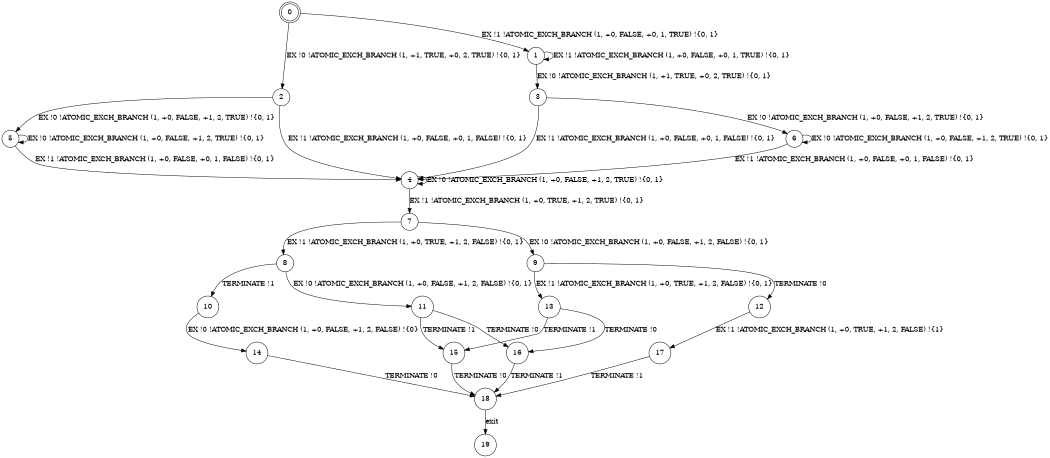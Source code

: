 digraph BCG {
size = "7, 10.5";
center = TRUE;
node [shape = circle];
0 [peripheries = 2];
0 -> 1 [label = "EX !1 !ATOMIC_EXCH_BRANCH (1, +0, FALSE, +0, 1, TRUE) !{0, 1}"];
0 -> 2 [label = "EX !0 !ATOMIC_EXCH_BRANCH (1, +1, TRUE, +0, 2, TRUE) !{0, 1}"];
1 -> 3 [label = "EX !0 !ATOMIC_EXCH_BRANCH (1, +1, TRUE, +0, 2, TRUE) !{0, 1}"];
1 -> 1 [label = "EX !1 !ATOMIC_EXCH_BRANCH (1, +0, FALSE, +0, 1, TRUE) !{0, 1}"];
2 -> 4 [label = "EX !1 !ATOMIC_EXCH_BRANCH (1, +0, FALSE, +0, 1, FALSE) !{0, 1}"];
2 -> 5 [label = "EX !0 !ATOMIC_EXCH_BRANCH (1, +0, FALSE, +1, 2, TRUE) !{0, 1}"];
3 -> 4 [label = "EX !1 !ATOMIC_EXCH_BRANCH (1, +0, FALSE, +0, 1, FALSE) !{0, 1}"];
3 -> 6 [label = "EX !0 !ATOMIC_EXCH_BRANCH (1, +0, FALSE, +1, 2, TRUE) !{0, 1}"];
4 -> 7 [label = "EX !1 !ATOMIC_EXCH_BRANCH (1, +0, TRUE, +1, 2, TRUE) !{0, 1}"];
4 -> 4 [label = "EX !0 !ATOMIC_EXCH_BRANCH (1, +0, FALSE, +1, 2, TRUE) !{0, 1}"];
5 -> 4 [label = "EX !1 !ATOMIC_EXCH_BRANCH (1, +0, FALSE, +0, 1, FALSE) !{0, 1}"];
5 -> 5 [label = "EX !0 !ATOMIC_EXCH_BRANCH (1, +0, FALSE, +1, 2, TRUE) !{0, 1}"];
6 -> 4 [label = "EX !1 !ATOMIC_EXCH_BRANCH (1, +0, FALSE, +0, 1, FALSE) !{0, 1}"];
6 -> 6 [label = "EX !0 !ATOMIC_EXCH_BRANCH (1, +0, FALSE, +1, 2, TRUE) !{0, 1}"];
7 -> 8 [label = "EX !1 !ATOMIC_EXCH_BRANCH (1, +0, TRUE, +1, 2, FALSE) !{0, 1}"];
7 -> 9 [label = "EX !0 !ATOMIC_EXCH_BRANCH (1, +0, FALSE, +1, 2, FALSE) !{0, 1}"];
8 -> 10 [label = "TERMINATE !1"];
8 -> 11 [label = "EX !0 !ATOMIC_EXCH_BRANCH (1, +0, FALSE, +1, 2, FALSE) !{0, 1}"];
9 -> 12 [label = "TERMINATE !0"];
9 -> 13 [label = "EX !1 !ATOMIC_EXCH_BRANCH (1, +0, TRUE, +1, 2, FALSE) !{0, 1}"];
10 -> 14 [label = "EX !0 !ATOMIC_EXCH_BRANCH (1, +0, FALSE, +1, 2, FALSE) !{0}"];
11 -> 15 [label = "TERMINATE !1"];
11 -> 16 [label = "TERMINATE !0"];
12 -> 17 [label = "EX !1 !ATOMIC_EXCH_BRANCH (1, +0, TRUE, +1, 2, FALSE) !{1}"];
13 -> 15 [label = "TERMINATE !1"];
13 -> 16 [label = "TERMINATE !0"];
14 -> 18 [label = "TERMINATE !0"];
15 -> 18 [label = "TERMINATE !0"];
16 -> 18 [label = "TERMINATE !1"];
17 -> 18 [label = "TERMINATE !1"];
18 -> 19 [label = "exit"];
}
